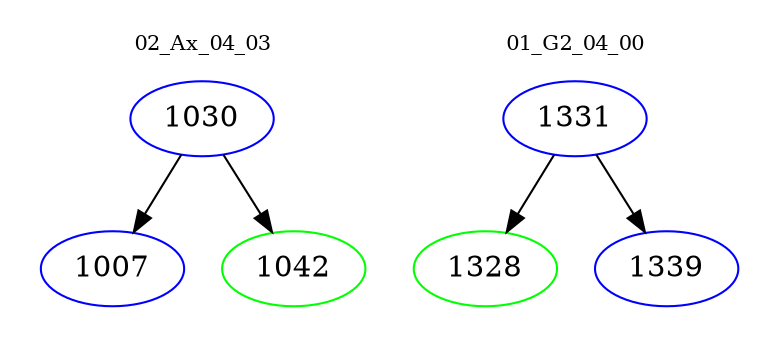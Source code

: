 digraph{
subgraph cluster_0 {
color = white
label = "02_Ax_04_03";
fontsize=10;
T0_1030 [label="1030", color="blue"]
T0_1030 -> T0_1007 [color="black"]
T0_1007 [label="1007", color="blue"]
T0_1030 -> T0_1042 [color="black"]
T0_1042 [label="1042", color="green"]
}
subgraph cluster_1 {
color = white
label = "01_G2_04_00";
fontsize=10;
T1_1331 [label="1331", color="blue"]
T1_1331 -> T1_1328 [color="black"]
T1_1328 [label="1328", color="green"]
T1_1331 -> T1_1339 [color="black"]
T1_1339 [label="1339", color="blue"]
}
}
